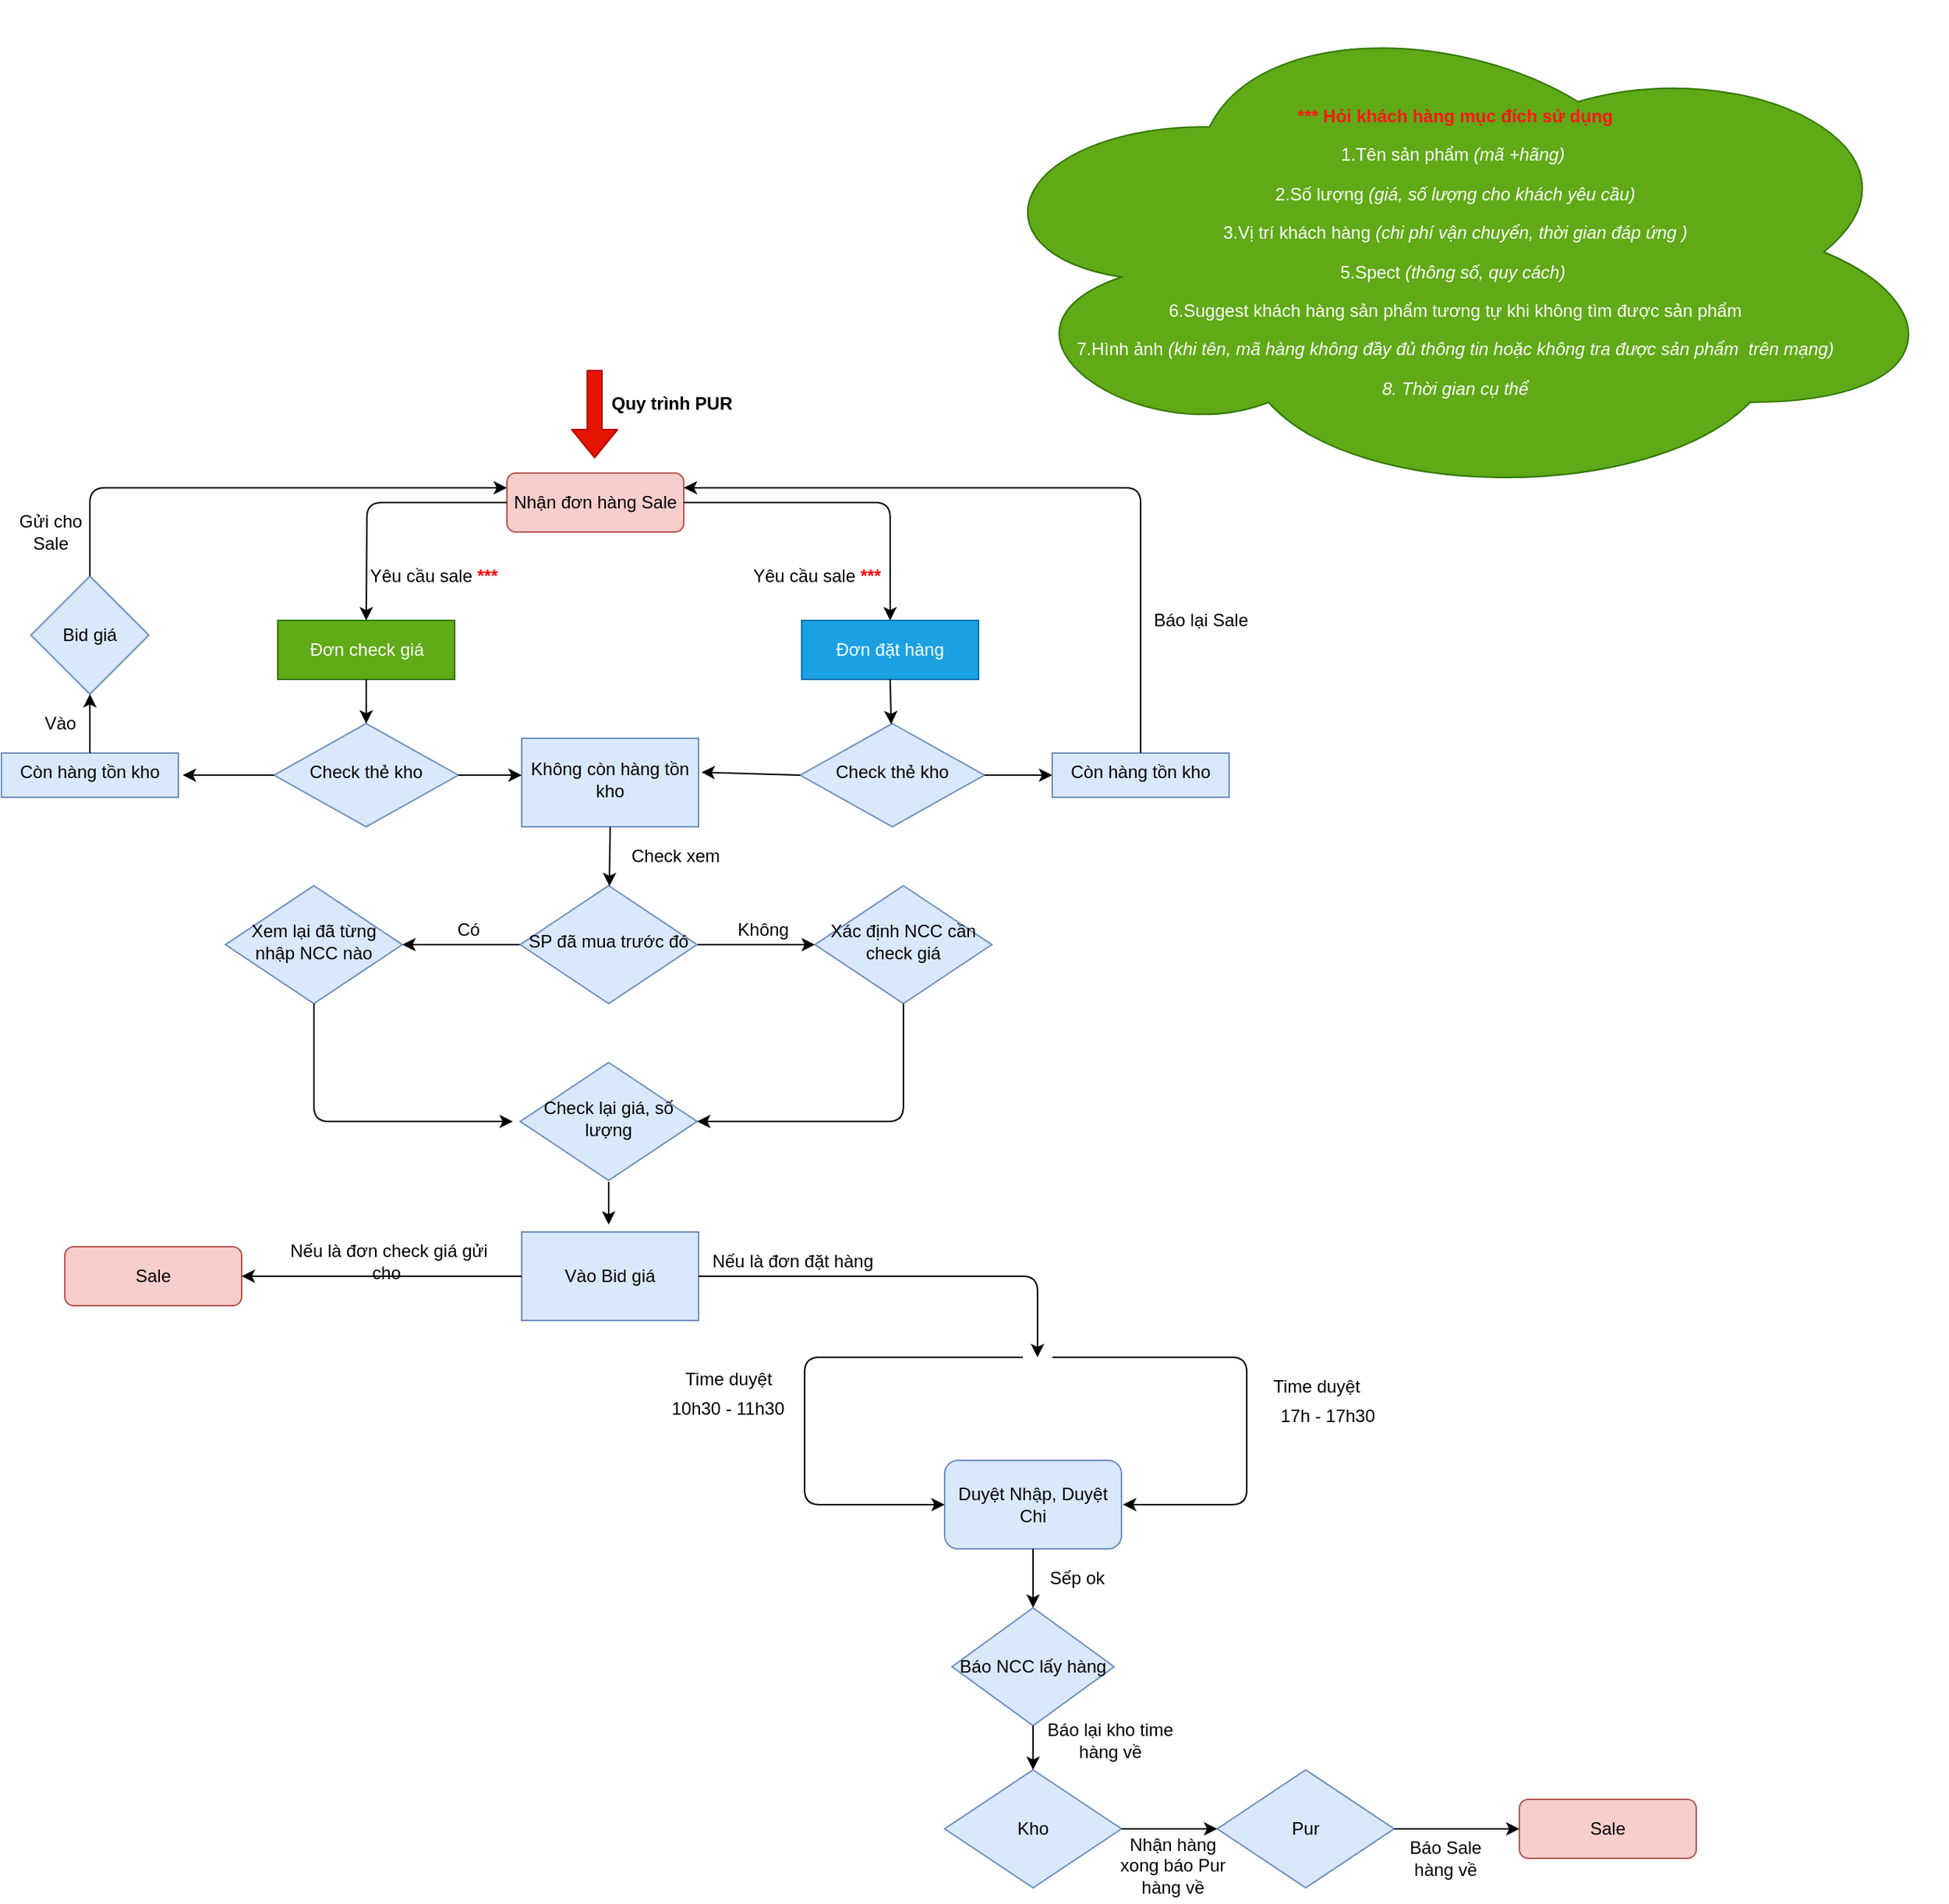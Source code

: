 <mxfile version="14.6.1" type="github">
  <diagram id="C5RBs43oDa-KdzZeNtuy" name="Page-1">
    <mxGraphModel dx="2249" dy="1931" grid="1" gridSize="10" guides="1" tooltips="1" connect="1" arrows="1" fold="1" page="1" pageScale="1" pageWidth="827" pageHeight="1169" math="0" shadow="0">
      <root>
        <mxCell id="WIyWlLk6GJQsqaUBKTNV-0" />
        <mxCell id="WIyWlLk6GJQsqaUBKTNV-1" parent="WIyWlLk6GJQsqaUBKTNV-0" />
        <mxCell id="WIyWlLk6GJQsqaUBKTNV-3" value="Nhận đơn hàng Sale" style="rounded=1;whiteSpace=wrap;html=1;fontSize=12;glass=0;strokeWidth=1;shadow=0;fillColor=#f8cecc;strokeColor=#b85450;" parent="WIyWlLk6GJQsqaUBKTNV-1" vertex="1">
          <mxGeometry x="-70" y="10" width="120" height="40" as="geometry" />
        </mxCell>
        <mxCell id="WIyWlLk6GJQsqaUBKTNV-10" value="Check lại giá, số lượng" style="rhombus;whiteSpace=wrap;html=1;shadow=0;fontFamily=Helvetica;fontSize=12;align=center;strokeWidth=1;spacing=6;spacingTop=-4;fillColor=#dae8fc;strokeColor=#6c8ebf;" parent="WIyWlLk6GJQsqaUBKTNV-1" vertex="1">
          <mxGeometry x="-61" y="410" width="120" height="80" as="geometry" />
        </mxCell>
        <mxCell id="X6HuN95wONWi_erXb1ap-4" value="Không còn hàng tồn kho" style="whiteSpace=wrap;html=1;shadow=0;strokeColor=#6c8ebf;strokeWidth=1;fillColor=#dae8fc;spacing=6;spacingTop=-4;" parent="WIyWlLk6GJQsqaUBKTNV-1" vertex="1">
          <mxGeometry x="-60" y="190" width="120" height="60" as="geometry" />
        </mxCell>
        <mxCell id="X6HuN95wONWi_erXb1ap-11" value="" style="edgeStyle=orthogonalEdgeStyle;rounded=0;orthogonalLoop=1;jettySize=auto;html=1;" parent="WIyWlLk6GJQsqaUBKTNV-1" source="X6HuN95wONWi_erXb1ap-6" target="X6HuN95wONWi_erXb1ap-10" edge="1">
          <mxGeometry relative="1" as="geometry" />
        </mxCell>
        <mxCell id="X6HuN95wONWi_erXb1ap-13" value="" style="edgeStyle=orthogonalEdgeStyle;rounded=0;orthogonalLoop=1;jettySize=auto;html=1;" parent="WIyWlLk6GJQsqaUBKTNV-1" source="X6HuN95wONWi_erXb1ap-6" edge="1">
          <mxGeometry relative="1" as="geometry">
            <mxPoint x="-141" y="330" as="targetPoint" />
          </mxGeometry>
        </mxCell>
        <mxCell id="X6HuN95wONWi_erXb1ap-6" value="SP đã mua trước đó" style="rhombus;whiteSpace=wrap;html=1;shadow=0;strokeColor=#6c8ebf;strokeWidth=1;fillColor=#dae8fc;spacing=6;spacingTop=-4;" parent="WIyWlLk6GJQsqaUBKTNV-1" vertex="1">
          <mxGeometry x="-61" y="290" width="120" height="80" as="geometry" />
        </mxCell>
        <mxCell id="X6HuN95wONWi_erXb1ap-10" value="Xác định NCC cần check giá" style="rhombus;whiteSpace=wrap;html=1;shadow=0;strokeColor=#6c8ebf;strokeWidth=1;fillColor=#dae8fc;spacing=6;spacingTop=-4;" parent="WIyWlLk6GJQsqaUBKTNV-1" vertex="1">
          <mxGeometry x="139" y="290" width="120" height="80" as="geometry" />
        </mxCell>
        <mxCell id="X6HuN95wONWi_erXb1ap-12" value="Xem lại đã từng nhập NCC nào" style="rhombus;whiteSpace=wrap;html=1;shadow=0;strokeColor=#6c8ebf;strokeWidth=1;fillColor=#dae8fc;spacing=6;spacingTop=-4;" parent="WIyWlLk6GJQsqaUBKTNV-1" vertex="1">
          <mxGeometry x="-261" y="290" width="120" height="80" as="geometry" />
        </mxCell>
        <mxCell id="X6HuN95wONWi_erXb1ap-14" value="Có" style="text;html=1;strokeColor=none;fillColor=none;align=center;verticalAlign=middle;whiteSpace=wrap;rounded=0;" parent="WIyWlLk6GJQsqaUBKTNV-1" vertex="1">
          <mxGeometry x="-116" y="310" width="40" height="20" as="geometry" />
        </mxCell>
        <mxCell id="X6HuN95wONWi_erXb1ap-15" value="Không" style="text;html=1;strokeColor=none;fillColor=none;align=center;verticalAlign=middle;whiteSpace=wrap;rounded=0;" parent="WIyWlLk6GJQsqaUBKTNV-1" vertex="1">
          <mxGeometry x="84" y="310" width="40" height="20" as="geometry" />
        </mxCell>
        <mxCell id="X6HuN95wONWi_erXb1ap-19" value="" style="endArrow=classic;html=1;exitX=0.5;exitY=1;exitDx=0;exitDy=0;" parent="WIyWlLk6GJQsqaUBKTNV-1" source="X6HuN95wONWi_erXb1ap-10" edge="1">
          <mxGeometry width="50" height="50" relative="1" as="geometry">
            <mxPoint x="159" y="520" as="sourcePoint" />
            <mxPoint x="59" y="450" as="targetPoint" />
            <Array as="points">
              <mxPoint x="199" y="450" />
            </Array>
          </mxGeometry>
        </mxCell>
        <mxCell id="X6HuN95wONWi_erXb1ap-21" value="" style="endArrow=classic;html=1;exitX=0.5;exitY=1;exitDx=0;exitDy=0;" parent="WIyWlLk6GJQsqaUBKTNV-1" edge="1">
          <mxGeometry width="50" height="50" relative="1" as="geometry">
            <mxPoint x="-201" y="370" as="sourcePoint" />
            <mxPoint x="-66" y="450" as="targetPoint" />
            <Array as="points">
              <mxPoint x="-201" y="450" />
            </Array>
          </mxGeometry>
        </mxCell>
        <mxCell id="X6HuN95wONWi_erXb1ap-23" value="Duyệt Nhập, Duyệt Chi" style="rounded=1;whiteSpace=wrap;html=1;fillColor=#dae8fc;strokeColor=#6c8ebf;" parent="WIyWlLk6GJQsqaUBKTNV-1" vertex="1">
          <mxGeometry x="227" y="680" width="120" height="60" as="geometry" />
        </mxCell>
        <mxCell id="X6HuN95wONWi_erXb1ap-24" value="" style="endArrow=classic;html=1;entryX=0;entryY=0.5;entryDx=0;entryDy=0;" parent="WIyWlLk6GJQsqaUBKTNV-1" target="X6HuN95wONWi_erXb1ap-23" edge="1">
          <mxGeometry width="50" height="50" relative="1" as="geometry">
            <mxPoint x="280" y="610" as="sourcePoint" />
            <mxPoint x="312" y="580" as="targetPoint" />
            <Array as="points">
              <mxPoint x="132" y="610" />
              <mxPoint x="132" y="660" />
              <mxPoint x="132" y="710" />
            </Array>
          </mxGeometry>
        </mxCell>
        <mxCell id="X6HuN95wONWi_erXb1ap-25" value="" style="endArrow=classic;html=1;" parent="WIyWlLk6GJQsqaUBKTNV-1" edge="1">
          <mxGeometry width="50" height="50" relative="1" as="geometry">
            <mxPoint x="300" y="610" as="sourcePoint" />
            <mxPoint x="348" y="710" as="targetPoint" />
            <Array as="points">
              <mxPoint x="432" y="610" />
              <mxPoint x="432" y="710" />
            </Array>
          </mxGeometry>
        </mxCell>
        <mxCell id="X6HuN95wONWi_erXb1ap-27" value="10h30 - 11h30" style="text;html=1;strokeColor=none;fillColor=none;align=center;verticalAlign=middle;whiteSpace=wrap;rounded=0;" parent="WIyWlLk6GJQsqaUBKTNV-1" vertex="1">
          <mxGeometry x="30" y="610" width="100" height="70" as="geometry" />
        </mxCell>
        <mxCell id="X6HuN95wONWi_erXb1ap-28" value="17h - 17h30" style="text;html=1;strokeColor=none;fillColor=none;align=center;verticalAlign=middle;whiteSpace=wrap;rounded=0;" parent="WIyWlLk6GJQsqaUBKTNV-1" vertex="1">
          <mxGeometry x="442" y="640" width="90" height="20" as="geometry" />
        </mxCell>
        <mxCell id="X6HuN95wONWi_erXb1ap-29" value="Time duyệt" style="text;html=1;strokeColor=none;fillColor=none;align=center;verticalAlign=middle;whiteSpace=wrap;rounded=0;" parent="WIyWlLk6GJQsqaUBKTNV-1" vertex="1">
          <mxGeometry x="42.5" y="615" width="75" height="20" as="geometry" />
        </mxCell>
        <mxCell id="X6HuN95wONWi_erXb1ap-30" value="Time duyệt" style="text;html=1;strokeColor=none;fillColor=none;align=center;verticalAlign=middle;whiteSpace=wrap;rounded=0;" parent="WIyWlLk6GJQsqaUBKTNV-1" vertex="1">
          <mxGeometry x="442" y="620" width="75" height="20" as="geometry" />
        </mxCell>
        <mxCell id="X6HuN95wONWi_erXb1ap-31" value="Báo NCC lấy hàng" style="rhombus;whiteSpace=wrap;html=1;fillColor=#dae8fc;strokeColor=#6c8ebf;" parent="WIyWlLk6GJQsqaUBKTNV-1" vertex="1">
          <mxGeometry x="232" y="780" width="110" height="80" as="geometry" />
        </mxCell>
        <mxCell id="X6HuN95wONWi_erXb1ap-32" value="" style="endArrow=classic;html=1;exitX=0.5;exitY=1;exitDx=0;exitDy=0;entryX=0.5;entryY=0;entryDx=0;entryDy=0;" parent="WIyWlLk6GJQsqaUBKTNV-1" source="X6HuN95wONWi_erXb1ap-23" target="X6HuN95wONWi_erXb1ap-31" edge="1">
          <mxGeometry width="50" height="50" relative="1" as="geometry">
            <mxPoint x="332" y="790" as="sourcePoint" />
            <mxPoint x="382" y="740" as="targetPoint" />
          </mxGeometry>
        </mxCell>
        <mxCell id="X6HuN95wONWi_erXb1ap-33" value="Sếp ok" style="text;html=1;strokeColor=none;fillColor=none;align=center;verticalAlign=middle;whiteSpace=wrap;rounded=0;" parent="WIyWlLk6GJQsqaUBKTNV-1" vertex="1">
          <mxGeometry x="282" y="750" width="70" height="20" as="geometry" />
        </mxCell>
        <mxCell id="N58S7EJvCqBCOXNaPNwh-0" value="Kho" style="rhombus;whiteSpace=wrap;html=1;fillColor=#dae8fc;strokeColor=#6c8ebf;" vertex="1" parent="WIyWlLk6GJQsqaUBKTNV-1">
          <mxGeometry x="227" y="890" width="120" height="80" as="geometry" />
        </mxCell>
        <mxCell id="N58S7EJvCqBCOXNaPNwh-1" value="Pur" style="rhombus;whiteSpace=wrap;html=1;fillColor=#dae8fc;strokeColor=#6c8ebf;" vertex="1" parent="WIyWlLk6GJQsqaUBKTNV-1">
          <mxGeometry x="412" y="890" width="120" height="80" as="geometry" />
        </mxCell>
        <mxCell id="N58S7EJvCqBCOXNaPNwh-2" value="Sale" style="rounded=1;whiteSpace=wrap;html=1;fillColor=#f8cecc;strokeColor=#b85450;" vertex="1" parent="WIyWlLk6GJQsqaUBKTNV-1">
          <mxGeometry x="617" y="910" width="120" height="40" as="geometry" />
        </mxCell>
        <mxCell id="N58S7EJvCqBCOXNaPNwh-3" value="" style="endArrow=classic;html=1;exitX=0.5;exitY=1;exitDx=0;exitDy=0;" edge="1" parent="WIyWlLk6GJQsqaUBKTNV-1" source="X6HuN95wONWi_erXb1ap-31" target="N58S7EJvCqBCOXNaPNwh-0">
          <mxGeometry width="50" height="50" relative="1" as="geometry">
            <mxPoint x="367" y="820" as="sourcePoint" />
            <mxPoint x="417" y="770" as="targetPoint" />
          </mxGeometry>
        </mxCell>
        <mxCell id="N58S7EJvCqBCOXNaPNwh-4" value="" style="endArrow=classic;html=1;exitX=1;exitY=0.5;exitDx=0;exitDy=0;" edge="1" parent="WIyWlLk6GJQsqaUBKTNV-1" source="N58S7EJvCqBCOXNaPNwh-0" target="N58S7EJvCqBCOXNaPNwh-1">
          <mxGeometry width="50" height="50" relative="1" as="geometry">
            <mxPoint x="367" y="820" as="sourcePoint" />
            <mxPoint x="417" y="770" as="targetPoint" />
          </mxGeometry>
        </mxCell>
        <mxCell id="N58S7EJvCqBCOXNaPNwh-5" value="" style="endArrow=classic;html=1;exitX=1;exitY=0.5;exitDx=0;exitDy=0;entryX=0;entryY=0.5;entryDx=0;entryDy=0;" edge="1" parent="WIyWlLk6GJQsqaUBKTNV-1" source="N58S7EJvCqBCOXNaPNwh-1" target="N58S7EJvCqBCOXNaPNwh-2">
          <mxGeometry width="50" height="50" relative="1" as="geometry">
            <mxPoint x="367" y="820" as="sourcePoint" />
            <mxPoint x="417" y="770" as="targetPoint" />
          </mxGeometry>
        </mxCell>
        <mxCell id="N58S7EJvCqBCOXNaPNwh-6" value="Báo lại kho time hàng về" style="text;html=1;strokeColor=none;fillColor=none;align=center;verticalAlign=middle;whiteSpace=wrap;rounded=0;" vertex="1" parent="WIyWlLk6GJQsqaUBKTNV-1">
          <mxGeometry x="282" y="860" width="115" height="20" as="geometry" />
        </mxCell>
        <mxCell id="N58S7EJvCqBCOXNaPNwh-7" value="Nhận hàng xong báo Pur hàng về" style="text;html=1;strokeColor=none;fillColor=none;align=center;verticalAlign=middle;whiteSpace=wrap;rounded=0;" vertex="1" parent="WIyWlLk6GJQsqaUBKTNV-1">
          <mxGeometry x="337" y="930" width="90" height="50" as="geometry" />
        </mxCell>
        <mxCell id="N58S7EJvCqBCOXNaPNwh-8" value="Báo Sale hàng về" style="text;html=1;strokeColor=none;fillColor=none;align=center;verticalAlign=middle;whiteSpace=wrap;rounded=0;" vertex="1" parent="WIyWlLk6GJQsqaUBKTNV-1">
          <mxGeometry x="532" y="940" width="70" height="20" as="geometry" />
        </mxCell>
        <mxCell id="N58S7EJvCqBCOXNaPNwh-9" value="Đơn check giá" style="rounded=0;whiteSpace=wrap;html=1;fillColor=#60a917;strokeColor=#2D7600;fontColor=#ffffff;" vertex="1" parent="WIyWlLk6GJQsqaUBKTNV-1">
          <mxGeometry x="-225.5" y="110" width="120" height="40" as="geometry" />
        </mxCell>
        <mxCell id="N58S7EJvCqBCOXNaPNwh-10" value="Đơn đặt hàng" style="rounded=0;whiteSpace=wrap;html=1;fillColor=#1ba1e2;strokeColor=#006EAF;fontColor=#ffffff;" vertex="1" parent="WIyWlLk6GJQsqaUBKTNV-1">
          <mxGeometry x="130" y="110" width="120" height="40" as="geometry" />
        </mxCell>
        <mxCell id="N58S7EJvCqBCOXNaPNwh-11" value="" style="endArrow=classic;html=1;exitX=0;exitY=0.5;exitDx=0;exitDy=0;entryX=0.5;entryY=0;entryDx=0;entryDy=0;" edge="1" parent="WIyWlLk6GJQsqaUBKTNV-1" source="WIyWlLk6GJQsqaUBKTNV-3" target="N58S7EJvCqBCOXNaPNwh-9">
          <mxGeometry width="50" height="50" relative="1" as="geometry">
            <mxPoint x="-130" y="250" as="sourcePoint" />
            <mxPoint x="-140" y="30" as="targetPoint" />
            <Array as="points">
              <mxPoint x="-165" y="30" />
            </Array>
          </mxGeometry>
        </mxCell>
        <mxCell id="N58S7EJvCqBCOXNaPNwh-12" value="" style="endArrow=classic;html=1;exitX=1;exitY=0.5;exitDx=0;exitDy=0;entryX=0.5;entryY=0;entryDx=0;entryDy=0;" edge="1" parent="WIyWlLk6GJQsqaUBKTNV-1" source="WIyWlLk6GJQsqaUBKTNV-3" target="N58S7EJvCqBCOXNaPNwh-10">
          <mxGeometry width="50" height="50" relative="1" as="geometry">
            <mxPoint x="-130" y="250" as="sourcePoint" />
            <mxPoint x="130" y="30" as="targetPoint" />
            <Array as="points">
              <mxPoint x="190" y="30" />
            </Array>
          </mxGeometry>
        </mxCell>
        <mxCell id="N58S7EJvCqBCOXNaPNwh-13" value="Check thẻ kho" style="rhombus;whiteSpace=wrap;html=1;shadow=0;fontFamily=Helvetica;fontSize=12;align=center;strokeWidth=1;spacing=6;spacingTop=-4;fillColor=#dae8fc;strokeColor=#6c8ebf;" vertex="1" parent="WIyWlLk6GJQsqaUBKTNV-1">
          <mxGeometry x="-228" y="180" width="125" height="70" as="geometry" />
        </mxCell>
        <mxCell id="N58S7EJvCqBCOXNaPNwh-14" value="Check thẻ kho" style="rhombus;whiteSpace=wrap;html=1;shadow=0;fontFamily=Helvetica;fontSize=12;align=center;strokeWidth=1;spacing=6;spacingTop=-4;fillColor=#dae8fc;strokeColor=#6c8ebf;" vertex="1" parent="WIyWlLk6GJQsqaUBKTNV-1">
          <mxGeometry x="129" y="180" width="125" height="70" as="geometry" />
        </mxCell>
        <mxCell id="N58S7EJvCqBCOXNaPNwh-15" value="" style="endArrow=classic;html=1;exitX=0.5;exitY=1;exitDx=0;exitDy=0;" edge="1" parent="WIyWlLk6GJQsqaUBKTNV-1" source="N58S7EJvCqBCOXNaPNwh-9" target="N58S7EJvCqBCOXNaPNwh-13">
          <mxGeometry width="50" height="50" relative="1" as="geometry">
            <mxPoint x="-130" y="250" as="sourcePoint" />
            <mxPoint x="-80" y="200" as="targetPoint" />
          </mxGeometry>
        </mxCell>
        <mxCell id="N58S7EJvCqBCOXNaPNwh-16" value="" style="endArrow=classic;html=1;exitX=0.5;exitY=1;exitDx=0;exitDy=0;" edge="1" parent="WIyWlLk6GJQsqaUBKTNV-1" source="N58S7EJvCqBCOXNaPNwh-10" target="N58S7EJvCqBCOXNaPNwh-14">
          <mxGeometry width="50" height="50" relative="1" as="geometry">
            <mxPoint x="-60" y="250" as="sourcePoint" />
            <mxPoint x="-10" y="200" as="targetPoint" />
          </mxGeometry>
        </mxCell>
        <mxCell id="N58S7EJvCqBCOXNaPNwh-17" value="Còn hàng tồn kho" style="whiteSpace=wrap;html=1;shadow=0;strokeColor=#6c8ebf;strokeWidth=1;fillColor=#dae8fc;spacing=6;spacingTop=-4;" vertex="1" parent="WIyWlLk6GJQsqaUBKTNV-1">
          <mxGeometry x="-413" y="200" width="120" height="30" as="geometry" />
        </mxCell>
        <mxCell id="N58S7EJvCqBCOXNaPNwh-19" value="" style="endArrow=classic;html=1;exitX=0;exitY=0.5;exitDx=0;exitDy=0;" edge="1" parent="WIyWlLk6GJQsqaUBKTNV-1" source="N58S7EJvCqBCOXNaPNwh-14">
          <mxGeometry width="50" height="50" relative="1" as="geometry">
            <mxPoint x="-90" y="250" as="sourcePoint" />
            <mxPoint x="62" y="213" as="targetPoint" />
          </mxGeometry>
        </mxCell>
        <mxCell id="N58S7EJvCqBCOXNaPNwh-23" value="" style="endArrow=classic;html=1;exitX=0;exitY=0.5;exitDx=0;exitDy=0;" edge="1" parent="WIyWlLk6GJQsqaUBKTNV-1" source="N58S7EJvCqBCOXNaPNwh-13">
          <mxGeometry width="50" height="50" relative="1" as="geometry">
            <mxPoint x="-130" y="250" as="sourcePoint" />
            <mxPoint x="-290" y="215" as="targetPoint" />
          </mxGeometry>
        </mxCell>
        <mxCell id="N58S7EJvCqBCOXNaPNwh-24" value="" style="endArrow=classic;html=1;exitX=1;exitY=0.5;exitDx=0;exitDy=0;" edge="1" parent="WIyWlLk6GJQsqaUBKTNV-1" source="N58S7EJvCqBCOXNaPNwh-13">
          <mxGeometry width="50" height="50" relative="1" as="geometry">
            <mxPoint x="-130" y="250" as="sourcePoint" />
            <mxPoint x="-60" y="215" as="targetPoint" />
          </mxGeometry>
        </mxCell>
        <mxCell id="N58S7EJvCqBCOXNaPNwh-25" value="Bid giá" style="rhombus;whiteSpace=wrap;html=1;fillColor=#dae8fc;strokeColor=#6c8ebf;" vertex="1" parent="WIyWlLk6GJQsqaUBKTNV-1">
          <mxGeometry x="-393" y="80" width="80" height="80" as="geometry" />
        </mxCell>
        <mxCell id="N58S7EJvCqBCOXNaPNwh-26" value="" style="endArrow=classic;html=1;entryX=0.5;entryY=1;entryDx=0;entryDy=0;exitX=0.5;exitY=0;exitDx=0;exitDy=0;" edge="1" parent="WIyWlLk6GJQsqaUBKTNV-1" source="N58S7EJvCqBCOXNaPNwh-17" target="N58S7EJvCqBCOXNaPNwh-25">
          <mxGeometry width="50" height="50" relative="1" as="geometry">
            <mxPoint x="-130" y="250" as="sourcePoint" />
            <mxPoint x="-80" y="200" as="targetPoint" />
          </mxGeometry>
        </mxCell>
        <mxCell id="N58S7EJvCqBCOXNaPNwh-27" value="" style="endArrow=classic;html=1;exitX=0.5;exitY=0;exitDx=0;exitDy=0;entryX=0;entryY=0.25;entryDx=0;entryDy=0;" edge="1" parent="WIyWlLk6GJQsqaUBKTNV-1" source="N58S7EJvCqBCOXNaPNwh-25" target="WIyWlLk6GJQsqaUBKTNV-3">
          <mxGeometry width="50" height="50" relative="1" as="geometry">
            <mxPoint x="-130" y="250" as="sourcePoint" />
            <mxPoint x="-353" y="10" as="targetPoint" />
            <Array as="points">
              <mxPoint x="-353" y="20" />
            </Array>
          </mxGeometry>
        </mxCell>
        <mxCell id="N58S7EJvCqBCOXNaPNwh-28" value="Gửi cho Sale" style="text;html=1;strokeColor=none;fillColor=none;align=center;verticalAlign=middle;whiteSpace=wrap;rounded=0;" vertex="1" parent="WIyWlLk6GJQsqaUBKTNV-1">
          <mxGeometry x="-413" y="40" width="67" height="20" as="geometry" />
        </mxCell>
        <mxCell id="N58S7EJvCqBCOXNaPNwh-29" value="Vào" style="text;html=1;strokeColor=none;fillColor=none;align=center;verticalAlign=middle;whiteSpace=wrap;rounded=0;" vertex="1" parent="WIyWlLk6GJQsqaUBKTNV-1">
          <mxGeometry x="-393" y="170" width="40" height="20" as="geometry" />
        </mxCell>
        <mxCell id="N58S7EJvCqBCOXNaPNwh-31" value="" style="endArrow=classic;html=1;exitX=0.5;exitY=1;exitDx=0;exitDy=0;" edge="1" parent="WIyWlLk6GJQsqaUBKTNV-1" source="X6HuN95wONWi_erXb1ap-4" target="X6HuN95wONWi_erXb1ap-6">
          <mxGeometry width="50" height="50" relative="1" as="geometry">
            <mxPoint x="-100" y="410" as="sourcePoint" />
            <mxPoint x="-50" y="360" as="targetPoint" />
          </mxGeometry>
        </mxCell>
        <mxCell id="N58S7EJvCqBCOXNaPNwh-32" value="Check xem" style="text;html=1;strokeColor=none;fillColor=none;align=center;verticalAlign=middle;whiteSpace=wrap;rounded=0;" vertex="1" parent="WIyWlLk6GJQsqaUBKTNV-1">
          <mxGeometry x="9" y="260" width="71" height="20" as="geometry" />
        </mxCell>
        <mxCell id="N58S7EJvCqBCOXNaPNwh-35" value="&lt;div&gt;&lt;p class=&quot;MsoListParagraph&quot; style=&quot;margin-left: 0.25in ; text-indent: -0.25in&quot;&gt;&lt;b&gt;&lt;font color=&quot;#ff1717&quot;&gt;*** Hỏi khách hàng mục đích sử dụng&lt;/font&gt;&lt;/b&gt;&lt;/p&gt;&lt;p class=&quot;MsoListParagraph&quot; style=&quot;margin-left: 0.25in ; text-indent: -0.25in&quot;&gt;1.Tên sản phẩm &lt;i&gt;(mã +hãng)&lt;/i&gt;&lt;i&gt;&amp;nbsp;&lt;/i&gt;&lt;/p&gt;&lt;p class=&quot;MsoListParagraph&quot; style=&quot;margin-left: 0.25in ; text-indent: -0.25in&quot;&gt;2.Số lượng &lt;i&gt;(giá, số lượng cho khách yêu cầu)&lt;/i&gt;&lt;/p&gt;&lt;p class=&quot;MsoListParagraph&quot; style=&quot;margin-left: 0.25in ; text-indent: -0.25in&quot;&gt;3.Vị trí khách hàng &lt;i&gt;(chi phí vận chuyển, thời gian đáp ứng )&lt;/i&gt;&lt;/p&gt;&lt;p class=&quot;MsoListParagraph&quot; style=&quot;margin-left: 0.25in ; text-indent: -0.25in&quot;&gt;&lt;span style=&quot;text-indent: -0.25in&quot;&gt;5.Spect &lt;/span&gt;&lt;i style=&quot;text-indent: -0.25in&quot;&gt;(thông số,&amp;nbsp;&lt;/i&gt;&lt;i style=&quot;text-indent: -0.25in&quot;&gt;quy cách)&amp;nbsp;&lt;/i&gt;&lt;/p&gt;&lt;p class=&quot;MsoListParagraph&quot; style=&quot;margin-left: 0.25in ; text-indent: -0.25in&quot;&gt;6.Suggest khách hàng sản phẩm tương tự khi không tìm được sản phẩm&lt;/p&gt;&lt;p class=&quot;MsoListParagraph&quot; style=&quot;margin-left: 0.25in ; text-indent: -0.25in&quot;&gt;&lt;span style=&quot;text-indent: -0.25in&quot;&gt;7.Hình ảnh &lt;/span&gt;&lt;i style=&quot;text-indent: -0.25in&quot;&gt;(khi&amp;nbsp;&lt;/i&gt;&lt;i style=&quot;text-indent: -0.25in&quot;&gt;tên, mã hàng không đầy đủ thông tin hoặc không tra được sản phẩm &amp;nbsp;trên mạng)&lt;/i&gt;&lt;/p&gt;&lt;p class=&quot;MsoListParagraph&quot; style=&quot;margin-left: 0.25in ; text-indent: -0.25in&quot;&gt;&lt;i style=&quot;text-indent: -0.25in&quot;&gt;8. Thời gian cụ thể&lt;/i&gt;&lt;/p&gt;&lt;/div&gt;" style="ellipse;shape=cloud;whiteSpace=wrap;html=1;align=center;fillColor=#60a917;strokeColor=#2D7600;fontColor=#ffffff;" vertex="1" parent="WIyWlLk6GJQsqaUBKTNV-1">
          <mxGeometry x="240" y="-310" width="667" height="340" as="geometry" />
        </mxCell>
        <mxCell id="N58S7EJvCqBCOXNaPNwh-36" value="Yêu cầu sale&amp;nbsp;&lt;font color=&quot;#ff0000&quot;&gt;&lt;b&gt;***&lt;/b&gt;&lt;/font&gt;" style="text;html=1;strokeColor=none;fillColor=none;align=center;verticalAlign=middle;whiteSpace=wrap;rounded=0;" vertex="1" parent="WIyWlLk6GJQsqaUBKTNV-1">
          <mxGeometry x="-170.5" y="70" width="100.5" height="20" as="geometry" />
        </mxCell>
        <mxCell id="N58S7EJvCqBCOXNaPNwh-37" value="Yêu cầu sale&amp;nbsp;&lt;font color=&quot;#ff0000&quot;&gt;&lt;b&gt;***&lt;/b&gt;&lt;/font&gt;" style="text;html=1;strokeColor=none;fillColor=none;align=center;verticalAlign=middle;whiteSpace=wrap;rounded=0;" vertex="1" parent="WIyWlLk6GJQsqaUBKTNV-1">
          <mxGeometry x="90" y="70" width="100.5" height="20" as="geometry" />
        </mxCell>
        <mxCell id="N58S7EJvCqBCOXNaPNwh-40" value="Vào Bid giá" style="rounded=0;whiteSpace=wrap;html=1;align=center;fillColor=#dae8fc;strokeColor=#6c8ebf;" vertex="1" parent="WIyWlLk6GJQsqaUBKTNV-1">
          <mxGeometry x="-60" y="525" width="120" height="60" as="geometry" />
        </mxCell>
        <mxCell id="N58S7EJvCqBCOXNaPNwh-41" value="Sale" style="rounded=1;whiteSpace=wrap;html=1;fontSize=12;glass=0;strokeWidth=1;shadow=0;fillColor=#f8cecc;strokeColor=#b85450;" vertex="1" parent="WIyWlLk6GJQsqaUBKTNV-1">
          <mxGeometry x="-370" y="535" width="120" height="40" as="geometry" />
        </mxCell>
        <mxCell id="N58S7EJvCqBCOXNaPNwh-42" value="" style="endArrow=classic;html=1;exitX=0;exitY=0.5;exitDx=0;exitDy=0;entryX=1;entryY=0.5;entryDx=0;entryDy=0;" edge="1" parent="WIyWlLk6GJQsqaUBKTNV-1" source="N58S7EJvCqBCOXNaPNwh-40" target="N58S7EJvCqBCOXNaPNwh-41">
          <mxGeometry width="50" height="50" relative="1" as="geometry">
            <mxPoint x="-100" y="390" as="sourcePoint" />
            <mxPoint x="-50" y="340" as="targetPoint" />
          </mxGeometry>
        </mxCell>
        <mxCell id="N58S7EJvCqBCOXNaPNwh-43" value="Nếu là đơn check giá gửi cho&amp;nbsp;" style="text;html=1;strokeColor=none;fillColor=none;align=center;verticalAlign=middle;whiteSpace=wrap;rounded=0;" vertex="1" parent="WIyWlLk6GJQsqaUBKTNV-1">
          <mxGeometry x="-230" y="535" width="160" height="20" as="geometry" />
        </mxCell>
        <mxCell id="N58S7EJvCqBCOXNaPNwh-44" value="" style="endArrow=classic;html=1;" edge="1" parent="WIyWlLk6GJQsqaUBKTNV-1">
          <mxGeometry width="50" height="50" relative="1" as="geometry">
            <mxPoint x="-1" y="491" as="sourcePoint" />
            <mxPoint x="-1" y="520" as="targetPoint" />
          </mxGeometry>
        </mxCell>
        <mxCell id="N58S7EJvCqBCOXNaPNwh-45" value="" style="endArrow=classic;html=1;exitX=1;exitY=0.5;exitDx=0;exitDy=0;" edge="1" parent="WIyWlLk6GJQsqaUBKTNV-1" source="N58S7EJvCqBCOXNaPNwh-40">
          <mxGeometry width="50" height="50" relative="1" as="geometry">
            <mxPoint x="-100" y="860" as="sourcePoint" />
            <mxPoint x="290" y="610" as="targetPoint" />
            <Array as="points">
              <mxPoint x="290" y="555" />
            </Array>
          </mxGeometry>
        </mxCell>
        <mxCell id="N58S7EJvCqBCOXNaPNwh-46" value="Nếu là đơn đặt hàng" style="text;html=1;strokeColor=none;fillColor=none;align=center;verticalAlign=middle;whiteSpace=wrap;rounded=0;" vertex="1" parent="WIyWlLk6GJQsqaUBKTNV-1">
          <mxGeometry x="59" y="535" width="130" height="20" as="geometry" />
        </mxCell>
        <mxCell id="N58S7EJvCqBCOXNaPNwh-48" value="" style="shape=flexArrow;endArrow=classic;html=1;fillColor=#e51400;strokeColor=#B20000;" edge="1" parent="WIyWlLk6GJQsqaUBKTNV-1">
          <mxGeometry width="50" height="50" relative="1" as="geometry">
            <mxPoint x="-10.5" y="-60" as="sourcePoint" />
            <mxPoint x="-10.5" as="targetPoint" />
          </mxGeometry>
        </mxCell>
        <mxCell id="N58S7EJvCqBCOXNaPNwh-49" value="Quy trình PUR" style="text;html=1;strokeColor=none;fillColor=none;align=center;verticalAlign=middle;whiteSpace=wrap;rounded=0;fontStyle=1" vertex="1" parent="WIyWlLk6GJQsqaUBKTNV-1">
          <mxGeometry x="-8" y="-47" width="100" height="20" as="geometry" />
        </mxCell>
        <mxCell id="N58S7EJvCqBCOXNaPNwh-50" value="Còn hàng tồn kho" style="whiteSpace=wrap;html=1;shadow=0;strokeColor=#6c8ebf;strokeWidth=1;fillColor=#dae8fc;spacing=6;spacingTop=-4;" vertex="1" parent="WIyWlLk6GJQsqaUBKTNV-1">
          <mxGeometry x="300" y="200" width="120" height="30" as="geometry" />
        </mxCell>
        <mxCell id="N58S7EJvCqBCOXNaPNwh-51" value="" style="endArrow=classic;html=1;exitX=1;exitY=0.5;exitDx=0;exitDy=0;entryX=0;entryY=0.5;entryDx=0;entryDy=0;" edge="1" parent="WIyWlLk6GJQsqaUBKTNV-1" source="N58S7EJvCqBCOXNaPNwh-14" target="N58S7EJvCqBCOXNaPNwh-50">
          <mxGeometry width="50" height="50" relative="1" as="geometry">
            <mxPoint x="160" y="230" as="sourcePoint" />
            <mxPoint x="210" y="180" as="targetPoint" />
          </mxGeometry>
        </mxCell>
        <mxCell id="N58S7EJvCqBCOXNaPNwh-52" value="" style="endArrow=classic;html=1;exitX=0.5;exitY=0;exitDx=0;exitDy=0;entryX=1;entryY=0.25;entryDx=0;entryDy=0;" edge="1" parent="WIyWlLk6GJQsqaUBKTNV-1" source="N58S7EJvCqBCOXNaPNwh-50" target="WIyWlLk6GJQsqaUBKTNV-3">
          <mxGeometry width="50" height="50" relative="1" as="geometry">
            <mxPoint x="160" y="130" as="sourcePoint" />
            <mxPoint x="360" y="120" as="targetPoint" />
            <Array as="points">
              <mxPoint x="360" y="20" />
            </Array>
          </mxGeometry>
        </mxCell>
        <mxCell id="N58S7EJvCqBCOXNaPNwh-53" value="Báo lại Sale" style="text;html=1;strokeColor=none;fillColor=none;align=center;verticalAlign=middle;whiteSpace=wrap;rounded=0;" vertex="1" parent="WIyWlLk6GJQsqaUBKTNV-1">
          <mxGeometry x="362" y="100" width="78" height="20" as="geometry" />
        </mxCell>
      </root>
    </mxGraphModel>
  </diagram>
</mxfile>
